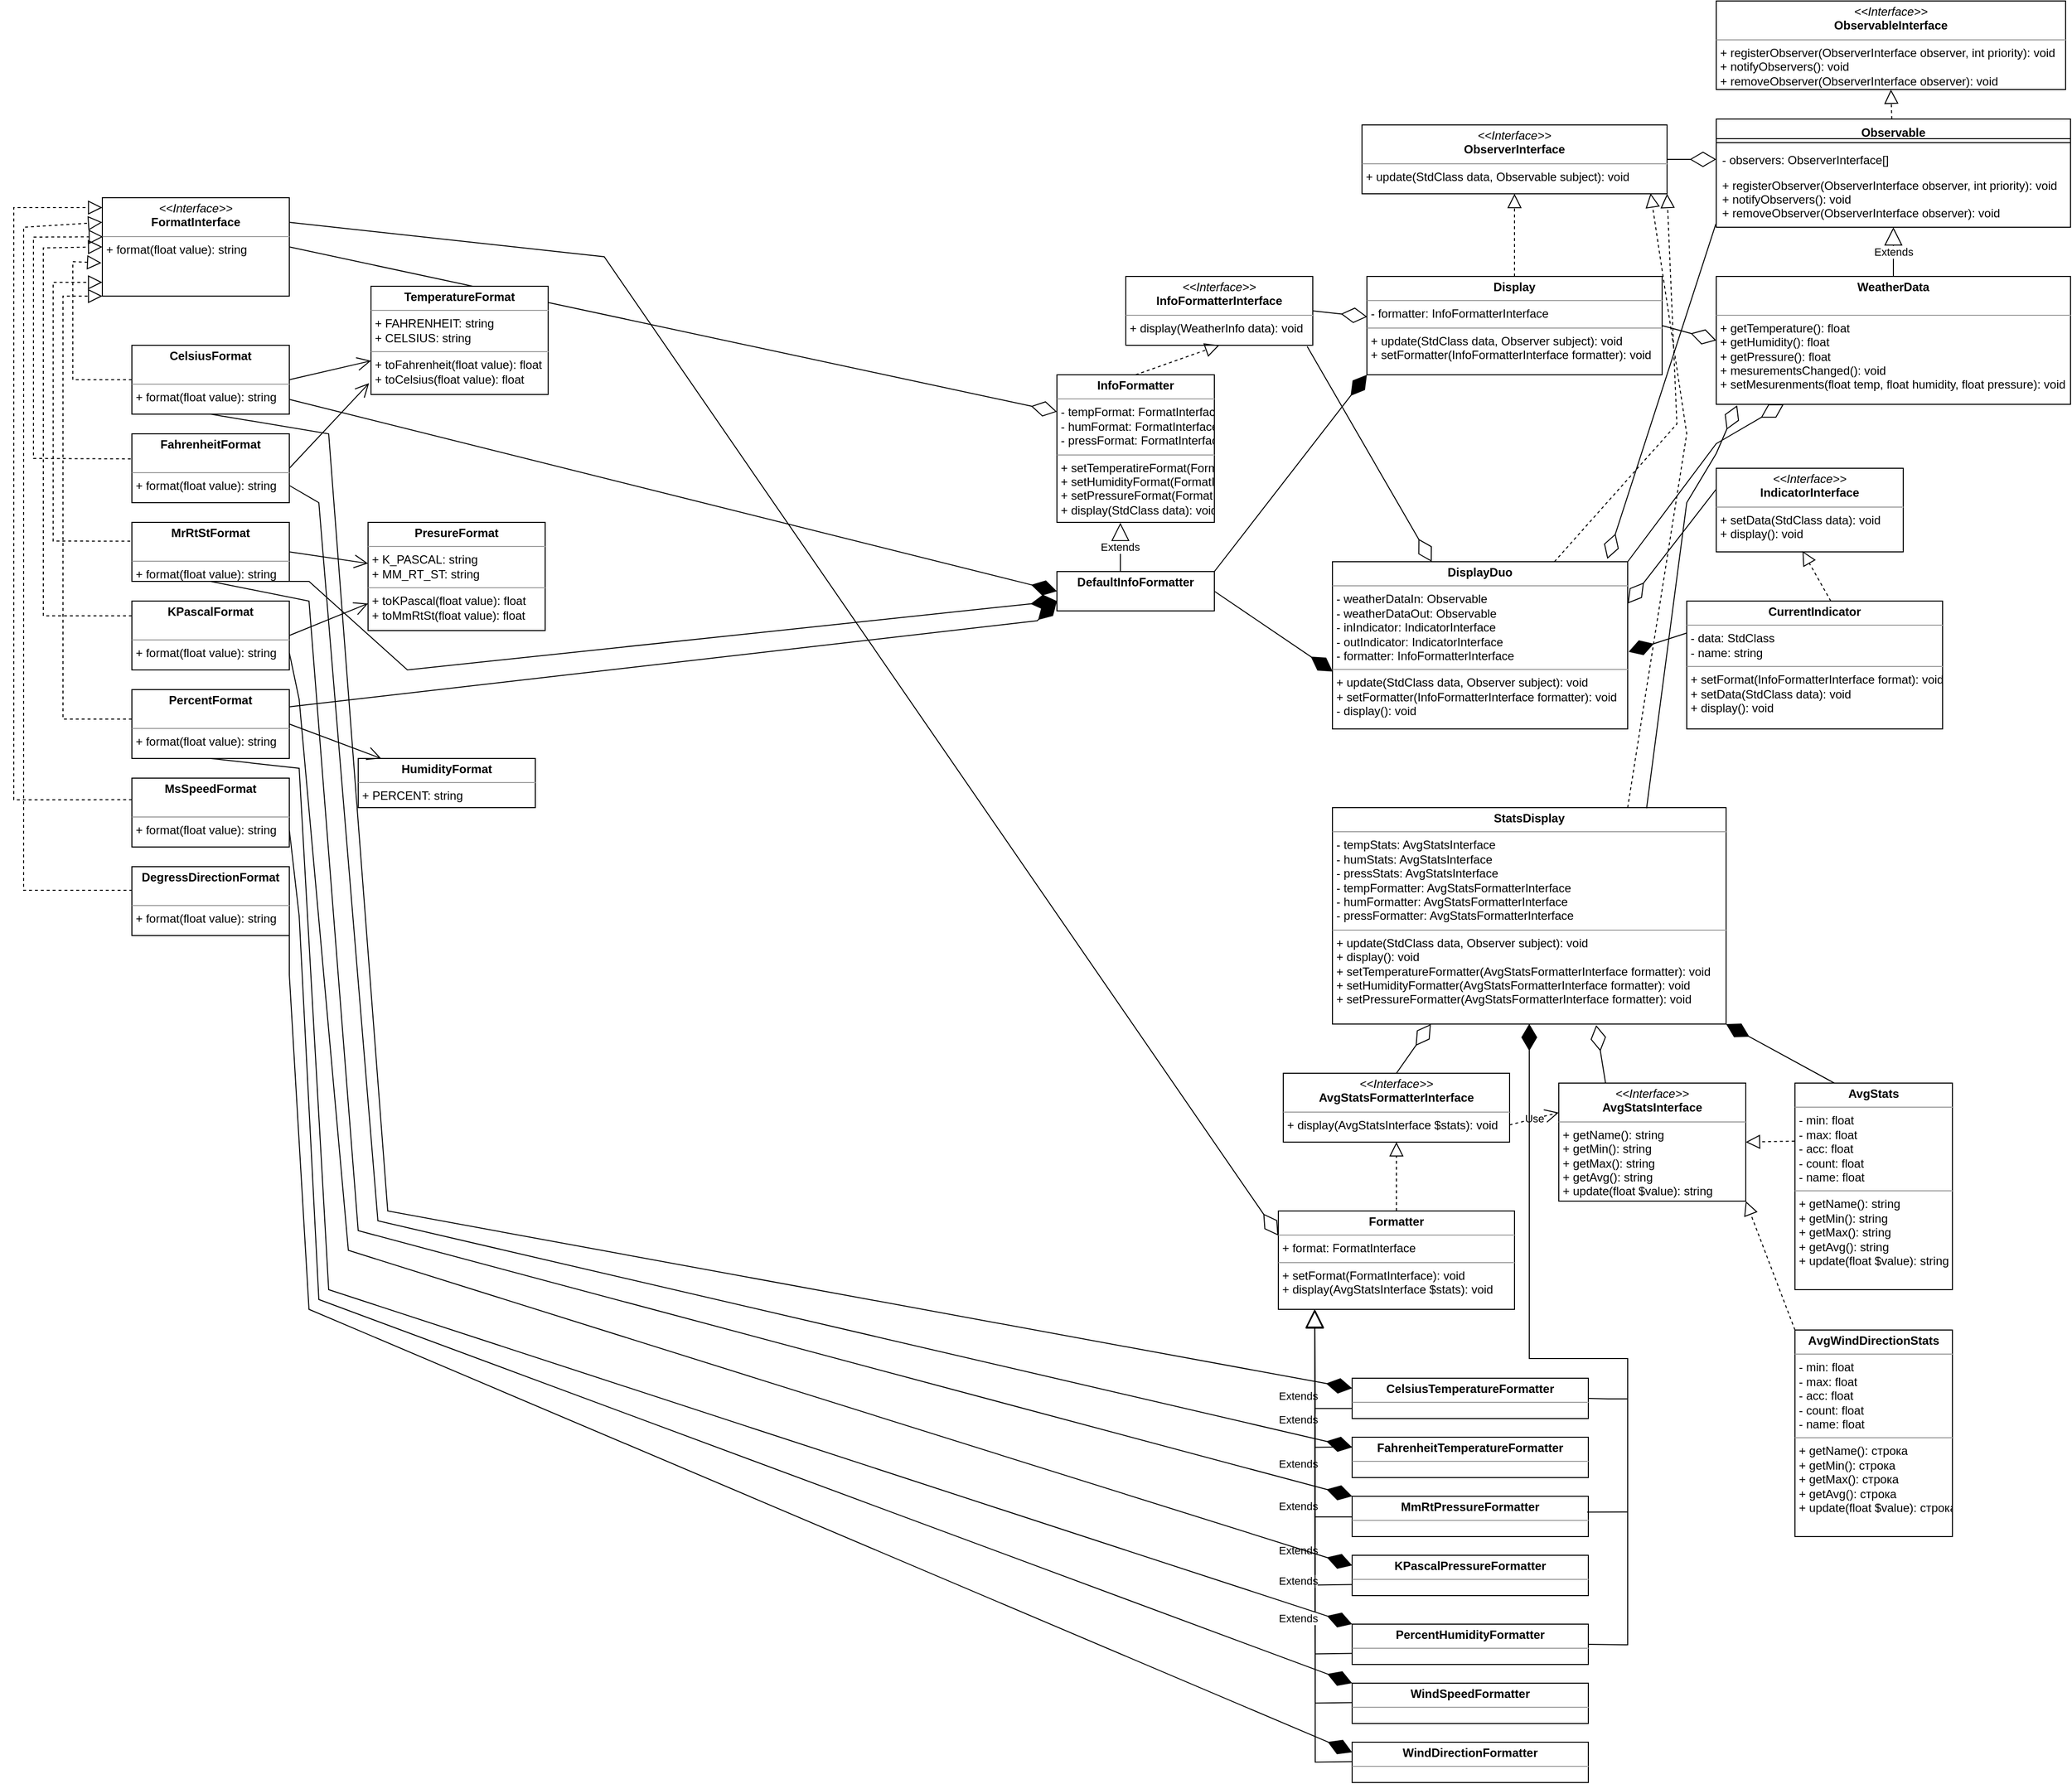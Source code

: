 <mxfile version="16.4.5" type="device"><diagram id="C5RBs43oDa-KdzZeNtuy" name="Page-1"><mxGraphModel dx="3454" dy="2118" grid="1" gridSize="10" guides="1" tooltips="1" connect="1" arrows="1" fold="1" page="1" pageScale="1" pageWidth="827" pageHeight="1169" math="0" shadow="0"><root><mxCell id="WIyWlLk6GJQsqaUBKTNV-0"/><mxCell id="WIyWlLk6GJQsqaUBKTNV-1" parent="WIyWlLk6GJQsqaUBKTNV-0"/><mxCell id="rBX_n4RiHPUA6DKiHDDS-2" value="Observable" style="swimlane;fontStyle=1;align=center;verticalAlign=top;childLayout=stackLayout;horizontal=1;startSize=20;horizontalStack=0;resizeParent=1;resizeParentMax=0;resizeLast=0;collapsible=1;marginBottom=0;" parent="WIyWlLk6GJQsqaUBKTNV-1" vertex="1"><mxGeometry x="360" y="-110" width="360" height="110" as="geometry"/></mxCell><mxCell id="rBX_n4RiHPUA6DKiHDDS-4" value="" style="line;strokeWidth=1;fillColor=none;align=left;verticalAlign=middle;spacingTop=-1;spacingLeft=3;spacingRight=3;rotatable=0;labelPosition=right;points=[];portConstraint=eastwest;" parent="rBX_n4RiHPUA6DKiHDDS-2" vertex="1"><mxGeometry y="20" width="360" height="8" as="geometry"/></mxCell><mxCell id="rBX_n4RiHPUA6DKiHDDS-3" value="- observers: ObserverInterface[]" style="text;strokeColor=none;fillColor=none;align=left;verticalAlign=top;spacingLeft=4;spacingRight=4;overflow=hidden;rotatable=0;points=[[0,0.5],[1,0.5]];portConstraint=eastwest;" parent="rBX_n4RiHPUA6DKiHDDS-2" vertex="1"><mxGeometry y="28" width="360" height="26" as="geometry"/></mxCell><mxCell id="rBX_n4RiHPUA6DKiHDDS-5" value="+ registerObserver(ObserverInterface observer, int priority): void&#10;+ notifyObservers(): void&#10;+ removeObserver(ObserverInterface observer): void" style="text;strokeColor=none;fillColor=none;align=left;verticalAlign=top;spacingLeft=4;spacingRight=4;overflow=hidden;rotatable=0;points=[[0,0.5],[1,0.5]];portConstraint=eastwest;" parent="rBX_n4RiHPUA6DKiHDDS-2" vertex="1"><mxGeometry y="54" width="360" height="56" as="geometry"/></mxCell><mxCell id="rBX_n4RiHPUA6DKiHDDS-14" value="" style="endArrow=block;dashed=1;endFill=0;endSize=12;html=1;rounded=0;entryX=0.5;entryY=1;entryDx=0;entryDy=0;" parent="WIyWlLk6GJQsqaUBKTNV-1" source="rBX_n4RiHPUA6DKiHDDS-2" target="rBX_n4RiHPUA6DKiHDDS-19" edge="1"><mxGeometry width="160" relative="1" as="geometry"><mxPoint x="330" y="400" as="sourcePoint"/><mxPoint x="396.25" y="110" as="targetPoint"/></mxGeometry></mxCell><mxCell id="rBX_n4RiHPUA6DKiHDDS-17" value="" style="endArrow=diamondThin;endFill=0;endSize=24;html=1;rounded=0;exitX=1;exitY=0.5;exitDx=0;exitDy=0;entryX=0;entryY=0.5;entryDx=0;entryDy=0;" parent="WIyWlLk6GJQsqaUBKTNV-1" source="rBX_n4RiHPUA6DKiHDDS-20" target="rBX_n4RiHPUA6DKiHDDS-3" edge="1"><mxGeometry width="160" relative="1" as="geometry"><mxPoint x="160" y="177" as="sourcePoint"/><mxPoint x="490" y="400" as="targetPoint"/></mxGeometry></mxCell><mxCell id="rBX_n4RiHPUA6DKiHDDS-19" value="&lt;p style=&quot;margin: 0px ; margin-top: 4px ; text-align: center&quot;&gt;&lt;i&gt;&amp;lt;&amp;lt;Interface&amp;gt;&amp;gt;&lt;/i&gt;&lt;br&gt;&lt;b&gt;ObservableInterface&lt;/b&gt;&lt;/p&gt;&lt;hr size=&quot;1&quot;&gt;&lt;p style=&quot;margin: 0px ; margin-left: 4px&quot;&gt;&lt;/p&gt;&lt;p style=&quot;margin: 0px ; margin-left: 4px&quot;&gt;+ registerObserver(ObserverInterface observer, int priority): void&lt;br style=&quot;padding: 0px ; margin: 0px&quot;&gt;+ notifyObservers(): void&lt;br style=&quot;padding: 0px ; margin: 0px&quot;&gt;+ removeObserver(ObserverInterface observer): void&lt;br&gt;&lt;/p&gt;" style="verticalAlign=top;align=left;overflow=fill;fontSize=12;fontFamily=Helvetica;html=1;" parent="WIyWlLk6GJQsqaUBKTNV-1" vertex="1"><mxGeometry x="360" y="-230" width="355" height="90" as="geometry"/></mxCell><mxCell id="rBX_n4RiHPUA6DKiHDDS-20" value="&lt;p style=&quot;margin: 0px ; margin-top: 4px ; text-align: center&quot;&gt;&lt;i&gt;&amp;lt;&amp;lt;Interface&amp;gt;&amp;gt;&lt;/i&gt;&lt;br&gt;&lt;b&gt;ObserverInterface&lt;/b&gt;&lt;/p&gt;&lt;hr size=&quot;1&quot;&gt;&lt;p style=&quot;margin: 0px ; margin-left: 4px&quot;&gt;&lt;/p&gt;&lt;p style=&quot;margin: 0px ; margin-left: 4px&quot;&gt;+ update(StdClass data, Observable subject): void&lt;/p&gt;" style="verticalAlign=top;align=left;overflow=fill;fontSize=12;fontFamily=Helvetica;html=1;" parent="WIyWlLk6GJQsqaUBKTNV-1" vertex="1"><mxGeometry y="-104" width="310" height="70" as="geometry"/></mxCell><mxCell id="rBX_n4RiHPUA6DKiHDDS-21" value="&lt;p style=&quot;margin: 0px ; margin-top: 4px ; text-align: center&quot;&gt;&lt;b&gt;WeatherData&lt;/b&gt;&lt;/p&gt;&lt;p style=&quot;margin: 0px ; margin-left: 4px&quot;&gt;&lt;br&gt;&lt;/p&gt;&lt;hr size=&quot;1&quot;&gt;&lt;p style=&quot;margin: 0px ; margin-left: 4px&quot;&gt;+ getTemperature(): float&lt;br&gt;+ getHumidity(): float&lt;br&gt;+ getPressure(): float&lt;br&gt;+ mesurementsChanged(): void&lt;br&gt;+ setMesurenments(float temp, float humidity, float pressure): void&lt;br&gt;&lt;br&gt;&lt;/p&gt;" style="verticalAlign=top;align=left;overflow=fill;fontSize=12;fontFamily=Helvetica;html=1;" parent="WIyWlLk6GJQsqaUBKTNV-1" vertex="1"><mxGeometry x="360" y="50" width="360" height="130" as="geometry"/></mxCell><mxCell id="rBX_n4RiHPUA6DKiHDDS-22" value="" style="endArrow=block;dashed=1;endFill=0;endSize=12;html=1;rounded=0;exitX=0.5;exitY=0;exitDx=0;exitDy=0;entryX=0.5;entryY=1;entryDx=0;entryDy=0;" parent="WIyWlLk6GJQsqaUBKTNV-1" source="rBX_n4RiHPUA6DKiHDDS-23" target="rBX_n4RiHPUA6DKiHDDS-20" edge="1"><mxGeometry width="160" relative="1" as="geometry"><mxPoint x="330" y="-10" as="sourcePoint"/><mxPoint x="490" y="-10" as="targetPoint"/></mxGeometry></mxCell><mxCell id="rBX_n4RiHPUA6DKiHDDS-23" value="&lt;p style=&quot;margin: 0px ; margin-top: 4px ; text-align: center&quot;&gt;&lt;b&gt;Display&lt;/b&gt;&lt;/p&gt;&lt;hr size=&quot;1&quot;&gt;&lt;p style=&quot;margin: 0px ; margin-left: 4px&quot;&gt;- formatter: InfoFormatterInterface&lt;/p&gt;&lt;hr size=&quot;1&quot;&gt;&lt;p style=&quot;margin: 0px ; margin-left: 4px&quot;&gt;+ update(StdClass data, Observer subject): void&lt;br&gt;+ setFormatter(InfoFormatterInterface formatter): void&lt;/p&gt;" style="verticalAlign=top;align=left;overflow=fill;fontSize=12;fontFamily=Helvetica;html=1;" parent="WIyWlLk6GJQsqaUBKTNV-1" vertex="1"><mxGeometry x="5" y="50" width="300" height="100" as="geometry"/></mxCell><mxCell id="rBX_n4RiHPUA6DKiHDDS-24" value="Extends" style="endArrow=block;endSize=16;endFill=0;html=1;rounded=0;exitX=0.5;exitY=0;exitDx=0;exitDy=0;" parent="WIyWlLk6GJQsqaUBKTNV-1" source="rBX_n4RiHPUA6DKiHDDS-21" target="rBX_n4RiHPUA6DKiHDDS-5" edge="1"><mxGeometry width="160" relative="1" as="geometry"><mxPoint x="250" y="150" as="sourcePoint"/><mxPoint x="410" y="150" as="targetPoint"/></mxGeometry></mxCell><mxCell id="rBX_n4RiHPUA6DKiHDDS-25" value="&lt;p style=&quot;margin: 0px ; margin-top: 4px ; text-align: center&quot;&gt;&lt;i&gt;&amp;lt;&amp;lt;Interface&amp;gt;&amp;gt;&lt;/i&gt;&lt;br&gt;&lt;b&gt;InfoFormatterInterface&lt;/b&gt;&lt;/p&gt;&lt;hr size=&quot;1&quot;&gt;&lt;p style=&quot;margin: 0px ; margin-left: 4px&quot;&gt;&lt;/p&gt;&lt;p style=&quot;margin: 0px ; margin-left: 4px&quot;&gt;+ display(WeatherInfo data): void&lt;br&gt;&lt;br&gt;&lt;/p&gt;" style="verticalAlign=top;align=left;overflow=fill;fontSize=12;fontFamily=Helvetica;html=1;" parent="WIyWlLk6GJQsqaUBKTNV-1" vertex="1"><mxGeometry x="-240" y="50" width="190" height="70" as="geometry"/></mxCell><mxCell id="rBX_n4RiHPUA6DKiHDDS-26" value="" style="endArrow=diamondThin;endFill=0;endSize=24;html=1;rounded=0;exitX=1;exitY=0.5;exitDx=0;exitDy=0;entryX=0.001;entryY=0.41;entryDx=0;entryDy=0;entryPerimeter=0;" parent="WIyWlLk6GJQsqaUBKTNV-1" source="rBX_n4RiHPUA6DKiHDDS-25" target="rBX_n4RiHPUA6DKiHDDS-23" edge="1"><mxGeometry width="160" relative="1" as="geometry"><mxPoint x="120" y="40" as="sourcePoint"/><mxPoint x="280" y="40" as="targetPoint"/></mxGeometry></mxCell><mxCell id="rBX_n4RiHPUA6DKiHDDS-27" value="&lt;p style=&quot;margin: 0px ; margin-top: 4px ; text-align: center&quot;&gt;&lt;b&gt;DefaultInfoFormatter&lt;/b&gt;&lt;/p&gt;&lt;p style=&quot;margin: 0px ; margin-left: 4px&quot;&gt;&lt;br&gt;&lt;/p&gt;" style="verticalAlign=top;align=left;overflow=fill;fontSize=12;fontFamily=Helvetica;html=1;" parent="WIyWlLk6GJQsqaUBKTNV-1" vertex="1"><mxGeometry x="-310" y="350" width="160" height="40" as="geometry"/></mxCell><mxCell id="rBX_n4RiHPUA6DKiHDDS-28" value="&lt;p style=&quot;margin: 0px ; margin-top: 4px ; text-align: center&quot;&gt;&lt;b&gt;InfoFormatter&lt;/b&gt;&lt;/p&gt;&lt;hr size=&quot;1&quot;&gt;&lt;p style=&quot;margin: 0px ; margin-left: 4px&quot;&gt;- tempFormat: FormatInterface&lt;/p&gt;&lt;p style=&quot;margin: 0px ; margin-left: 4px&quot;&gt;- humFormat: FormatInterface&lt;br&gt;- pressFormat: FormatInterface&lt;/p&gt;&lt;hr size=&quot;1&quot;&gt;&lt;p style=&quot;margin: 0px ; margin-left: 4px&quot;&gt;+ setTemperatireFormat(FormatInterface format): void&lt;br&gt;+ setHumidityFormat(FormatInterface format): void&lt;br&gt;+ setPressureFormat(FormatInterface format): void&lt;br&gt;+ display(StdClass data): void&lt;/p&gt;" style="verticalAlign=top;align=left;overflow=fill;fontSize=12;fontFamily=Helvetica;html=1;" parent="WIyWlLk6GJQsqaUBKTNV-1" vertex="1"><mxGeometry x="-310" y="150" width="160" height="150" as="geometry"/></mxCell><mxCell id="rBX_n4RiHPUA6DKiHDDS-29" value="" style="endArrow=block;dashed=1;endFill=0;endSize=12;html=1;rounded=0;exitX=0.5;exitY=0;exitDx=0;exitDy=0;entryX=0.5;entryY=1;entryDx=0;entryDy=0;" parent="WIyWlLk6GJQsqaUBKTNV-1" source="rBX_n4RiHPUA6DKiHDDS-28" target="rBX_n4RiHPUA6DKiHDDS-25" edge="1"><mxGeometry width="160" relative="1" as="geometry"><mxPoint x="-100" as="sourcePoint"/><mxPoint x="60" as="targetPoint"/></mxGeometry></mxCell><mxCell id="rBX_n4RiHPUA6DKiHDDS-30" value="Extends" style="endArrow=block;endSize=16;endFill=0;html=1;rounded=0;exitX=0.403;exitY=0;exitDx=0;exitDy=0;exitPerimeter=0;entryX=0.403;entryY=1.003;entryDx=0;entryDy=0;entryPerimeter=0;" parent="WIyWlLk6GJQsqaUBKTNV-1" source="rBX_n4RiHPUA6DKiHDDS-27" target="rBX_n4RiHPUA6DKiHDDS-28" edge="1"><mxGeometry width="160" relative="1" as="geometry"><mxPoint x="-100" as="sourcePoint"/><mxPoint x="60" as="targetPoint"/></mxGeometry></mxCell><mxCell id="rBX_n4RiHPUA6DKiHDDS-32" value="" style="endArrow=diamondThin;endFill=1;endSize=24;html=1;rounded=0;exitX=1;exitY=0;exitDx=0;exitDy=0;entryX=0;entryY=1;entryDx=0;entryDy=0;" parent="WIyWlLk6GJQsqaUBKTNV-1" source="rBX_n4RiHPUA6DKiHDDS-27" target="rBX_n4RiHPUA6DKiHDDS-23" edge="1"><mxGeometry width="160" relative="1" as="geometry"><mxPoint x="-80" y="130" as="sourcePoint"/><mxPoint x="80" y="130" as="targetPoint"/></mxGeometry></mxCell><mxCell id="rBX_n4RiHPUA6DKiHDDS-33" value="&lt;p style=&quot;margin: 0px ; margin-top: 4px ; text-align: center&quot;&gt;&lt;i&gt;&amp;lt;&amp;lt;Interface&amp;gt;&amp;gt;&lt;/i&gt;&lt;br&gt;&lt;b&gt;FormatInterface&lt;/b&gt;&lt;/p&gt;&lt;hr size=&quot;1&quot;&gt;&lt;p style=&quot;margin: 0px ; margin-left: 4px&quot;&gt;&lt;/p&gt;&lt;p style=&quot;margin: 0px ; margin-left: 4px&quot;&gt;+ format(float value): string&lt;br&gt;&lt;br&gt;&lt;/p&gt;" style="verticalAlign=top;align=left;overflow=fill;fontSize=12;fontFamily=Helvetica;html=1;" parent="WIyWlLk6GJQsqaUBKTNV-1" vertex="1"><mxGeometry x="-1280" y="-30" width="190" height="100" as="geometry"/></mxCell><mxCell id="rBX_n4RiHPUA6DKiHDDS-34" value="" style="endArrow=diamondThin;endFill=0;endSize=24;html=1;rounded=0;exitX=1;exitY=0.5;exitDx=0;exitDy=0;entryX=0;entryY=0.25;entryDx=0;entryDy=0;" parent="WIyWlLk6GJQsqaUBKTNV-1" source="rBX_n4RiHPUA6DKiHDDS-33" target="rBX_n4RiHPUA6DKiHDDS-28" edge="1"><mxGeometry width="160" relative="1" as="geometry"><mxPoint x="-360" y="140" as="sourcePoint"/><mxPoint x="-200" y="140" as="targetPoint"/></mxGeometry></mxCell><mxCell id="rBX_n4RiHPUA6DKiHDDS-36" value="&lt;p style=&quot;margin: 0px ; margin-top: 4px ; text-align: center&quot;&gt;&lt;b&gt;CelsiusFormat&lt;/b&gt;&lt;/p&gt;&lt;p style=&quot;margin: 0px ; margin-left: 4px&quot;&gt;&lt;br&gt;&lt;/p&gt;&lt;hr size=&quot;1&quot;&gt;&lt;p style=&quot;margin: 0px ; margin-left: 4px&quot;&gt;+ format(float value): string&lt;/p&gt;" style="verticalAlign=top;align=left;overflow=fill;fontSize=12;fontFamily=Helvetica;html=1;" parent="WIyWlLk6GJQsqaUBKTNV-1" vertex="1"><mxGeometry x="-1250" y="120" width="160" height="70" as="geometry"/></mxCell><mxCell id="rBX_n4RiHPUA6DKiHDDS-37" value="&lt;p style=&quot;margin: 0px ; margin-top: 4px ; text-align: center&quot;&gt;&lt;b&gt;PercentFormat&lt;/b&gt;&lt;/p&gt;&lt;p style=&quot;margin: 0px ; margin-left: 4px&quot;&gt;&lt;br&gt;&lt;/p&gt;&lt;hr size=&quot;1&quot;&gt;&lt;p style=&quot;margin: 0px ; margin-left: 4px&quot;&gt;+ format(float value): string&lt;/p&gt;" style="verticalAlign=top;align=left;overflow=fill;fontSize=12;fontFamily=Helvetica;html=1;" parent="WIyWlLk6GJQsqaUBKTNV-1" vertex="1"><mxGeometry x="-1250" y="470" width="160" height="70" as="geometry"/></mxCell><mxCell id="rBX_n4RiHPUA6DKiHDDS-38" value="&lt;p style=&quot;margin: 0px ; margin-top: 4px ; text-align: center&quot;&gt;&lt;b&gt;MrRtStFormat&lt;/b&gt;&lt;/p&gt;&lt;p style=&quot;margin: 0px ; margin-left: 4px&quot;&gt;&lt;br&gt;&lt;/p&gt;&lt;hr size=&quot;1&quot;&gt;&lt;p style=&quot;margin: 0px ; margin-left: 4px&quot;&gt;+ format(float value): string&lt;/p&gt;" style="verticalAlign=top;align=left;overflow=fill;fontSize=12;fontFamily=Helvetica;html=1;" parent="WIyWlLk6GJQsqaUBKTNV-1" vertex="1"><mxGeometry x="-1250" y="300" width="160" height="60" as="geometry"/></mxCell><mxCell id="rBX_n4RiHPUA6DKiHDDS-39" value="" style="endArrow=diamondThin;endFill=1;endSize=24;html=1;rounded=0;entryX=0;entryY=0.5;entryDx=0;entryDy=0;" parent="WIyWlLk6GJQsqaUBKTNV-1" source="rBX_n4RiHPUA6DKiHDDS-36" target="rBX_n4RiHPUA6DKiHDDS-27" edge="1"><mxGeometry width="160" relative="1" as="geometry"><mxPoint x="-450" y="370" as="sourcePoint"/><mxPoint x="-290" y="370" as="targetPoint"/></mxGeometry></mxCell><mxCell id="rBX_n4RiHPUA6DKiHDDS-40" value="" style="endArrow=diamondThin;endFill=1;endSize=24;html=1;rounded=0;entryX=0;entryY=0.75;entryDx=0;entryDy=0;exitX=1;exitY=0.25;exitDx=0;exitDy=0;" parent="WIyWlLk6GJQsqaUBKTNV-1" source="rBX_n4RiHPUA6DKiHDDS-37" target="rBX_n4RiHPUA6DKiHDDS-27" edge="1"><mxGeometry width="160" relative="1" as="geometry"><mxPoint x="-540" y="330" as="sourcePoint"/><mxPoint x="-300" y="380" as="targetPoint"/><Array as="points"><mxPoint x="-330" y="400"/></Array></mxGeometry></mxCell><mxCell id="rBX_n4RiHPUA6DKiHDDS-41" value="" style="endArrow=diamondThin;endFill=1;endSize=24;html=1;rounded=0;entryX=0;entryY=0.75;entryDx=0;entryDy=0;" parent="WIyWlLk6GJQsqaUBKTNV-1" target="rBX_n4RiHPUA6DKiHDDS-27" edge="1"><mxGeometry width="160" relative="1" as="geometry"><mxPoint x="-1090" y="360" as="sourcePoint"/><mxPoint x="-310" y="400" as="targetPoint"/><Array as="points"><mxPoint x="-1070" y="360"/><mxPoint x="-970" y="450"/></Array></mxGeometry></mxCell><mxCell id="rBX_n4RiHPUA6DKiHDDS-42" value="" style="endArrow=block;dashed=1;endFill=0;endSize=12;html=1;rounded=0;exitX=0;exitY=0.5;exitDx=0;exitDy=0;entryX=-0.005;entryY=0.663;entryDx=0;entryDy=0;entryPerimeter=0;" parent="WIyWlLk6GJQsqaUBKTNV-1" source="rBX_n4RiHPUA6DKiHDDS-36" target="rBX_n4RiHPUA6DKiHDDS-33" edge="1"><mxGeometry width="160" relative="1" as="geometry"><mxPoint x="-370" y="220" as="sourcePoint"/><mxPoint x="-210" y="220" as="targetPoint"/><Array as="points"><mxPoint x="-1310" y="155"/><mxPoint x="-1310" y="35"/></Array></mxGeometry></mxCell><mxCell id="rBX_n4RiHPUA6DKiHDDS-43" value="" style="endArrow=block;dashed=1;endFill=0;endSize=12;html=1;rounded=0;exitX=0;exitY=0.429;exitDx=0;exitDy=0;exitPerimeter=0;" parent="WIyWlLk6GJQsqaUBKTNV-1" source="rBX_n4RiHPUA6DKiHDDS-37" edge="1"><mxGeometry width="160" relative="1" as="geometry"><mxPoint x="-420" y="360" as="sourcePoint"/><mxPoint x="-1280" y="70" as="targetPoint"/><Array as="points"><mxPoint x="-1320" y="500"/><mxPoint x="-1320" y="70"/></Array></mxGeometry></mxCell><mxCell id="rBX_n4RiHPUA6DKiHDDS-44" value="" style="endArrow=block;dashed=1;endFill=0;endSize=12;html=1;rounded=0;exitX=-0.01;exitY=0.319;exitDx=0;exitDy=0;entryX=0;entryY=1;entryDx=0;entryDy=0;exitPerimeter=0;" parent="WIyWlLk6GJQsqaUBKTNV-1" source="rBX_n4RiHPUA6DKiHDDS-38" edge="1"><mxGeometry width="160" relative="1" as="geometry"><mxPoint x="-1250" y="301" as="sourcePoint"/><mxPoint x="-1280" y="56" as="targetPoint"/><Array as="points"><mxPoint x="-1330" y="319"/><mxPoint x="-1330" y="56"/></Array></mxGeometry></mxCell><mxCell id="rBX_n4RiHPUA6DKiHDDS-45" value="&lt;p style=&quot;margin: 0px ; margin-top: 4px ; text-align: center&quot;&gt;&lt;b&gt;TemperatureFormat&lt;/b&gt;&lt;/p&gt;&lt;hr size=&quot;1&quot;&gt;&lt;p style=&quot;margin: 0px ; margin-left: 4px&quot;&gt;+ FAHRENHEIT: string&lt;br&gt;+ CELSIUS: string&lt;/p&gt;&lt;hr size=&quot;1&quot;&gt;&lt;p style=&quot;margin: 0px ; margin-left: 4px&quot;&gt;+ toFahrenheit(float value): float&lt;br&gt;+ toCelsius(float value): float&lt;br&gt;&lt;/p&gt;" style="verticalAlign=top;align=left;overflow=fill;fontSize=12;fontFamily=Helvetica;html=1;" parent="WIyWlLk6GJQsqaUBKTNV-1" vertex="1"><mxGeometry x="-1007" y="60" width="180" height="110" as="geometry"/></mxCell><mxCell id="rBX_n4RiHPUA6DKiHDDS-46" value="" style="endArrow=open;endFill=1;endSize=12;html=1;rounded=0;exitX=1;exitY=0.5;exitDx=0;exitDy=0;" parent="WIyWlLk6GJQsqaUBKTNV-1" source="rBX_n4RiHPUA6DKiHDDS-36" target="rBX_n4RiHPUA6DKiHDDS-45" edge="1"><mxGeometry width="160" relative="1" as="geometry"><mxPoint x="-620" y="340" as="sourcePoint"/><mxPoint x="-460" y="340" as="targetPoint"/></mxGeometry></mxCell><mxCell id="rBX_n4RiHPUA6DKiHDDS-47" value="&lt;p style=&quot;margin: 0px ; margin-top: 4px ; text-align: center&quot;&gt;&lt;b&gt;HumidityFormat&lt;/b&gt;&lt;/p&gt;&lt;hr size=&quot;1&quot;&gt;&lt;p style=&quot;margin: 0px ; margin-left: 4px&quot;&gt;+ PERCENT: string&lt;br&gt;&lt;/p&gt;&lt;p style=&quot;margin: 0px ; margin-left: 4px&quot;&gt;&lt;br&gt;&lt;/p&gt;" style="verticalAlign=top;align=left;overflow=fill;fontSize=12;fontFamily=Helvetica;html=1;" parent="WIyWlLk6GJQsqaUBKTNV-1" vertex="1"><mxGeometry x="-1020" y="540" width="180" height="50" as="geometry"/></mxCell><mxCell id="rBX_n4RiHPUA6DKiHDDS-49" value="&lt;p style=&quot;margin: 0px ; margin-top: 4px ; text-align: center&quot;&gt;&lt;b&gt;PresureFormat&lt;/b&gt;&lt;/p&gt;&lt;hr size=&quot;1&quot;&gt;&lt;p style=&quot;margin: 0px ; margin-left: 4px&quot;&gt;+ K_PASCAL: string&lt;br&gt;+ MM_RT_ST: string&lt;/p&gt;&lt;hr size=&quot;1&quot;&gt;&lt;p style=&quot;margin: 0px ; margin-left: 4px&quot;&gt;+ toKPascal(float value): float&lt;br&gt;+ toMmRtSt(float value): float&lt;br&gt;&lt;/p&gt;" style="verticalAlign=top;align=left;overflow=fill;fontSize=12;fontFamily=Helvetica;html=1;" parent="WIyWlLk6GJQsqaUBKTNV-1" vertex="1"><mxGeometry x="-1010" y="300" width="180" height="110" as="geometry"/></mxCell><mxCell id="rBX_n4RiHPUA6DKiHDDS-50" value="" style="endArrow=open;endFill=1;endSize=12;html=1;rounded=0;exitX=1;exitY=0.5;exitDx=0;exitDy=0;" parent="WIyWlLk6GJQsqaUBKTNV-1" source="rBX_n4RiHPUA6DKiHDDS-38" target="rBX_n4RiHPUA6DKiHDDS-49" edge="1"><mxGeometry width="160" relative="1" as="geometry"><mxPoint x="-600.1" y="446.3" as="sourcePoint"/><mxPoint x="-750" y="420" as="targetPoint"/></mxGeometry></mxCell><mxCell id="rBX_n4RiHPUA6DKiHDDS-52" value="" style="endArrow=diamondThin;endFill=1;endSize=24;html=1;rounded=0;exitX=1;exitY=0.5;exitDx=0;exitDy=0;entryX=0.001;entryY=0.657;entryDx=0;entryDy=0;entryPerimeter=0;" parent="WIyWlLk6GJQsqaUBKTNV-1" source="rBX_n4RiHPUA6DKiHDDS-27" target="rBX_n4RiHPUA6DKiHDDS-51" edge="1"><mxGeometry width="160" relative="1" as="geometry"><mxPoint x="-140" y="360" as="sourcePoint"/><mxPoint x="15" y="160" as="targetPoint"/></mxGeometry></mxCell><mxCell id="rBX_n4RiHPUA6DKiHDDS-53" value="" style="endArrow=diamondThin;endFill=0;endSize=24;html=1;rounded=0;exitX=0.97;exitY=1.016;exitDx=0;exitDy=0;exitPerimeter=0;" parent="WIyWlLk6GJQsqaUBKTNV-1" source="rBX_n4RiHPUA6DKiHDDS-25" target="rBX_n4RiHPUA6DKiHDDS-51" edge="1"><mxGeometry width="160" relative="1" as="geometry"><mxPoint x="-40" y="95.0" as="sourcePoint"/><mxPoint x="20" y="430" as="targetPoint"/></mxGeometry></mxCell><mxCell id="rBX_n4RiHPUA6DKiHDDS-55" value="" style="endArrow=open;endFill=1;endSize=12;html=1;rounded=0;exitX=1;exitY=0.5;exitDx=0;exitDy=0;" parent="WIyWlLk6GJQsqaUBKTNV-1" source="rBX_n4RiHPUA6DKiHDDS-37" target="rBX_n4RiHPUA6DKiHDDS-47" edge="1"><mxGeometry width="160" relative="1" as="geometry"><mxPoint x="-740" y="340" as="sourcePoint"/><mxPoint x="-778.71" y="440" as="targetPoint"/></mxGeometry></mxCell><mxCell id="rBX_n4RiHPUA6DKiHDDS-56" value="&lt;p style=&quot;margin: 0px ; margin-top: 4px ; text-align: center&quot;&gt;&lt;i&gt;&amp;lt;&amp;lt;Interface&amp;gt;&amp;gt;&lt;/i&gt;&lt;br&gt;&lt;b&gt;IndicatorInterface&lt;/b&gt;&lt;/p&gt;&lt;hr size=&quot;1&quot;&gt;&lt;p style=&quot;margin: 0px ; margin-left: 4px&quot;&gt;&lt;/p&gt;&lt;p style=&quot;margin: 0px ; margin-left: 4px&quot;&gt;+ setData(StdClass data): void&lt;br&gt;+ display(): void&lt;/p&gt;" style="verticalAlign=top;align=left;overflow=fill;fontSize=12;fontFamily=Helvetica;html=1;" parent="WIyWlLk6GJQsqaUBKTNV-1" vertex="1"><mxGeometry x="360" y="245" width="190" height="85" as="geometry"/></mxCell><mxCell id="rBX_n4RiHPUA6DKiHDDS-57" value="&lt;p style=&quot;margin: 0px ; margin-top: 4px ; text-align: center&quot;&gt;&lt;b&gt;CurrentIndicator&lt;/b&gt;&lt;/p&gt;&lt;hr size=&quot;1&quot;&gt;&lt;p style=&quot;margin: 0px ; margin-left: 4px&quot;&gt;- data: StdClass&lt;br&gt;- name: string&lt;/p&gt;&lt;hr size=&quot;1&quot;&gt;&lt;p style=&quot;margin: 0px ; margin-left: 4px&quot;&gt;+ setFormat(InfoFormatterInterface format): void&lt;br&gt;+ setData(StdClass data): void&lt;br&gt;+ display(): void&lt;/p&gt;" style="verticalAlign=top;align=left;overflow=fill;fontSize=12;fontFamily=Helvetica;html=1;" parent="WIyWlLk6GJQsqaUBKTNV-1" vertex="1"><mxGeometry x="330" y="380" width="260" height="130" as="geometry"/></mxCell><mxCell id="rBX_n4RiHPUA6DKiHDDS-58" value="" style="endArrow=block;dashed=1;endFill=0;endSize=12;html=1;rounded=0;exitX=0.563;exitY=0;exitDx=0;exitDy=0;exitPerimeter=0;entryX=0.461;entryY=0.99;entryDx=0;entryDy=0;entryPerimeter=0;" parent="WIyWlLk6GJQsqaUBKTNV-1" source="rBX_n4RiHPUA6DKiHDDS-57" target="rBX_n4RiHPUA6DKiHDDS-56" edge="1"><mxGeometry width="160" relative="1" as="geometry"><mxPoint x="290" y="330" as="sourcePoint"/><mxPoint x="450" y="330" as="targetPoint"/></mxGeometry></mxCell><mxCell id="rBX_n4RiHPUA6DKiHDDS-60" value="" style="endArrow=diamondThin;endFill=1;endSize=24;html=1;rounded=0;exitX=0;exitY=0.25;exitDx=0;exitDy=0;entryX=1.003;entryY=0.539;entryDx=0;entryDy=0;entryPerimeter=0;" parent="WIyWlLk6GJQsqaUBKTNV-1" source="rBX_n4RiHPUA6DKiHDDS-57" target="rBX_n4RiHPUA6DKiHDDS-51" edge="1"><mxGeometry width="160" relative="1" as="geometry"><mxPoint x="250" y="270" as="sourcePoint"/><mxPoint x="410" y="270" as="targetPoint"/></mxGeometry></mxCell><mxCell id="rBX_n4RiHPUA6DKiHDDS-62" value="" style="endArrow=diamondThin;endFill=0;endSize=24;html=1;rounded=0;exitX=0;exitY=0.25;exitDx=0;exitDy=0;entryX=1;entryY=0.25;entryDx=0;entryDy=0;" parent="WIyWlLk6GJQsqaUBKTNV-1" source="rBX_n4RiHPUA6DKiHDDS-56" target="rBX_n4RiHPUA6DKiHDDS-51" edge="1"><mxGeometry width="160" relative="1" as="geometry"><mxPoint x="220" y="130" as="sourcePoint"/><mxPoint x="380" y="130" as="targetPoint"/></mxGeometry></mxCell><mxCell id="rBX_n4RiHPUA6DKiHDDS-63" value="" style="endArrow=diamondThin;endFill=0;endSize=24;html=1;rounded=0;exitX=-0.001;exitY=0.937;exitDx=0;exitDy=0;exitPerimeter=0;entryX=0.931;entryY=-0.017;entryDx=0;entryDy=0;entryPerimeter=0;" parent="WIyWlLk6GJQsqaUBKTNV-1" source="rBX_n4RiHPUA6DKiHDDS-5" target="rBX_n4RiHPUA6DKiHDDS-51" edge="1"><mxGeometry width="160" relative="1" as="geometry"><mxPoint x="210" y="150" as="sourcePoint"/><mxPoint x="370" y="150" as="targetPoint"/></mxGeometry></mxCell><mxCell id="rBX_n4RiHPUA6DKiHDDS-51" value="&lt;p style=&quot;margin: 0px ; margin-top: 4px ; text-align: center&quot;&gt;&lt;b&gt;DisplayDuo&lt;/b&gt;&lt;/p&gt;&lt;hr size=&quot;1&quot;&gt;&lt;p style=&quot;margin: 0px ; margin-left: 4px&quot;&gt;- weatherDataIn: Observable&lt;br&gt;- weatherDataOut: Observable&lt;br&gt;- inIndicator: IndicatorInterface&lt;br&gt;- outIndicator: IndicatorInterface&lt;br&gt;- formatter: InfoFormatterInterface&lt;/p&gt;&lt;hr size=&quot;1&quot;&gt;&lt;p style=&quot;margin: 0px ; margin-left: 4px&quot;&gt;+ update(StdClass data, Observer subject): void&lt;br&gt;+ setFormatter(InfoFormatterInterface formatter): void&lt;br&gt;- display(): void&lt;/p&gt;" style="verticalAlign=top;align=left;overflow=fill;fontSize=12;fontFamily=Helvetica;html=1;" parent="WIyWlLk6GJQsqaUBKTNV-1" vertex="1"><mxGeometry x="-30" y="340" width="300" height="170" as="geometry"/></mxCell><mxCell id="KOihagHnsMlvtXHgN2op-2" value="&lt;p style=&quot;margin: 0px ; margin-top: 4px ; text-align: center&quot;&gt;&lt;b&gt;StatsDisplay&lt;/b&gt;&lt;/p&gt;&lt;hr size=&quot;1&quot;&gt;&lt;p style=&quot;margin: 0px ; margin-left: 4px&quot;&gt;- tempStats: AvgStatsInterface&lt;br&gt;- humStats: AvgStatsInterface&lt;br&gt;&lt;/p&gt;&lt;p style=&quot;margin: 0px ; margin-left: 4px&quot;&gt;- pressStats: AvgStatsInterface&lt;br&gt;- tempFormatter: AvgStatsFormatterInterface&lt;br&gt;&lt;/p&gt;&lt;p style=&quot;margin: 0px ; margin-left: 4px&quot;&gt;- humFormatter: AvgStatsFormatterInterface&lt;br&gt;&lt;/p&gt;&lt;p style=&quot;margin: 0px ; margin-left: 4px&quot;&gt;- pressFormatter: AvgStatsFormatterInterface&lt;br&gt;&lt;/p&gt;&lt;hr size=&quot;1&quot;&gt;&lt;p style=&quot;margin: 0px ; margin-left: 4px&quot;&gt;+ update(StdClass data, Observer subject): void&lt;br&gt;+ display(): void&lt;br&gt;+ setTemperatureFormatter(AvgStatsFormatterInterface formatter): void&lt;br&gt;+ setHumidityFormatter(AvgStatsFormatterInterface formatter): void&lt;br&gt;+ setPressureFormatter(AvgStatsFormatterInterface formatter): void&lt;br&gt;&lt;/p&gt;" style="verticalAlign=top;align=left;overflow=fill;fontSize=12;fontFamily=Helvetica;html=1;" parent="WIyWlLk6GJQsqaUBKTNV-1" vertex="1"><mxGeometry x="-30" y="590" width="400" height="220" as="geometry"/></mxCell><mxCell id="KOihagHnsMlvtXHgN2op-7" value="&lt;p style=&quot;margin: 0px ; margin-top: 4px ; text-align: center&quot;&gt;&lt;i&gt;&amp;lt;&amp;lt;Interface&amp;gt;&amp;gt;&lt;/i&gt;&lt;br&gt;&lt;b&gt;AvgStatsInterface&lt;/b&gt;&lt;/p&gt;&lt;hr size=&quot;1&quot;&gt;&lt;p style=&quot;margin: 0px ; margin-left: 4px&quot;&gt;&lt;/p&gt;&lt;p style=&quot;margin: 0px ; margin-left: 4px&quot;&gt;+ getName(): string&lt;br&gt;+ getMin(): string&lt;br&gt;+ getMax(): string&lt;br&gt;+ getAvg(): string&lt;br&gt;+ update(float $value): string&lt;br&gt;&lt;/p&gt;" style="verticalAlign=top;align=left;overflow=fill;fontSize=12;fontFamily=Helvetica;html=1;" parent="WIyWlLk6GJQsqaUBKTNV-1" vertex="1"><mxGeometry x="200" y="870" width="190" height="120" as="geometry"/></mxCell><mxCell id="KOihagHnsMlvtXHgN2op-8" value="&lt;p style=&quot;margin: 0px ; margin-top: 4px ; text-align: center&quot;&gt;&lt;i&gt;&amp;lt;&amp;lt;Interface&amp;gt;&amp;gt;&lt;/i&gt;&lt;br&gt;&lt;b&gt;AvgStatsFormatterInterface&lt;/b&gt;&lt;/p&gt;&lt;hr size=&quot;1&quot;&gt;&lt;p style=&quot;margin: 0px ; margin-left: 4px&quot;&gt;&lt;/p&gt;&lt;p style=&quot;margin: 0px ; margin-left: 4px&quot;&gt;+ display(AvgStatsInterface $stats): void&lt;br&gt;&lt;/p&gt;" style="verticalAlign=top;align=left;overflow=fill;fontSize=12;fontFamily=Helvetica;html=1;" parent="WIyWlLk6GJQsqaUBKTNV-1" vertex="1"><mxGeometry x="-80" y="860" width="230" height="70" as="geometry"/></mxCell><mxCell id="KOihagHnsMlvtXHgN2op-9" value="&lt;p style=&quot;margin: 0px ; margin-top: 4px ; text-align: center&quot;&gt;&lt;b&gt;AvgStats&lt;/b&gt;&lt;/p&gt;&lt;hr size=&quot;1&quot;&gt;&lt;p style=&quot;margin: 0px ; margin-left: 4px&quot;&gt;- min: float&lt;br&gt;- max: float&lt;br&gt;- acc: float&lt;br&gt;- count: float&lt;br&gt;- name: float&lt;br&gt;&lt;/p&gt;&lt;hr size=&quot;1&quot;&gt;&lt;p style=&quot;margin: 0px ; margin-left: 4px&quot;&gt;+ getName(): string&lt;br&gt;+ getMin(): string&lt;br&gt;+ getMax(): string&lt;br&gt;+ getAvg(): string&lt;br&gt;+ update(float $value): string&lt;br&gt;&lt;/p&gt;" style="verticalAlign=top;align=left;overflow=fill;fontSize=12;fontFamily=Helvetica;html=1;" parent="WIyWlLk6GJQsqaUBKTNV-1" vertex="1"><mxGeometry x="440" y="870" width="160" height="210" as="geometry"/></mxCell><mxCell id="KOihagHnsMlvtXHgN2op-10" value="" style="endArrow=block;dashed=1;endFill=0;endSize=12;html=1;rounded=0;exitX=-0.002;exitY=0.281;exitDx=0;exitDy=0;exitPerimeter=0;entryX=1;entryY=0.5;entryDx=0;entryDy=0;" parent="WIyWlLk6GJQsqaUBKTNV-1" source="KOihagHnsMlvtXHgN2op-9" target="KOihagHnsMlvtXHgN2op-7" edge="1"><mxGeometry width="160" relative="1" as="geometry"><mxPoint x="460" y="870" as="sourcePoint"/><mxPoint x="620" y="870" as="targetPoint"/></mxGeometry></mxCell><mxCell id="KOihagHnsMlvtXHgN2op-11" value="Use" style="endArrow=open;endSize=12;dashed=1;html=1;rounded=0;exitX=1;exitY=0.75;exitDx=0;exitDy=0;entryX=0;entryY=0.25;entryDx=0;entryDy=0;" parent="WIyWlLk6GJQsqaUBKTNV-1" source="KOihagHnsMlvtXHgN2op-8" target="KOihagHnsMlvtXHgN2op-7" edge="1"><mxGeometry width="160" relative="1" as="geometry"><mxPoint x="250" y="840" as="sourcePoint"/><mxPoint x="410" y="840" as="targetPoint"/></mxGeometry></mxCell><mxCell id="KOihagHnsMlvtXHgN2op-13" value="" style="endArrow=diamondThin;endFill=0;endSize=24;html=1;rounded=0;exitX=0.25;exitY=0;exitDx=0;exitDy=0;entryX=0.67;entryY=1.005;entryDx=0;entryDy=0;entryPerimeter=0;" parent="WIyWlLk6GJQsqaUBKTNV-1" source="KOihagHnsMlvtXHgN2op-7" target="KOihagHnsMlvtXHgN2op-2" edge="1"><mxGeometry width="160" relative="1" as="geometry"><mxPoint x="300" y="800" as="sourcePoint"/><mxPoint x="460" y="800" as="targetPoint"/></mxGeometry></mxCell><mxCell id="KOihagHnsMlvtXHgN2op-14" value="" style="endArrow=diamondThin;endFill=1;endSize=24;html=1;rounded=0;entryX=1;entryY=1;entryDx=0;entryDy=0;exitX=0.25;exitY=0;exitDx=0;exitDy=0;" parent="WIyWlLk6GJQsqaUBKTNV-1" source="KOihagHnsMlvtXHgN2op-9" target="KOihagHnsMlvtXHgN2op-2" edge="1"><mxGeometry width="160" relative="1" as="geometry"><mxPoint x="430" y="890" as="sourcePoint"/><mxPoint x="590" y="890" as="targetPoint"/></mxGeometry></mxCell><mxCell id="KOihagHnsMlvtXHgN2op-15" value="" style="endArrow=diamondThin;endFill=0;endSize=24;html=1;rounded=0;exitX=0.5;exitY=0;exitDx=0;exitDy=0;entryX=0.25;entryY=1;entryDx=0;entryDy=0;" parent="WIyWlLk6GJQsqaUBKTNV-1" source="KOihagHnsMlvtXHgN2op-8" target="KOihagHnsMlvtXHgN2op-2" edge="1"><mxGeometry width="160" relative="1" as="geometry"><mxPoint x="280" y="780" as="sourcePoint"/><mxPoint x="440" y="780" as="targetPoint"/></mxGeometry></mxCell><mxCell id="KOihagHnsMlvtXHgN2op-16" value="&lt;p style=&quot;margin: 0px ; margin-top: 4px ; text-align: center&quot;&gt;&lt;b&gt;Formatter&lt;/b&gt;&lt;/p&gt;&lt;hr size=&quot;1&quot;&gt;&lt;p style=&quot;margin: 0px ; margin-left: 4px&quot;&gt;+ format: FormatInterface&lt;/p&gt;&lt;hr size=&quot;1&quot;&gt;&lt;p style=&quot;margin: 0px ; margin-left: 4px&quot;&gt;+ setFormat(FormatInterface): void&lt;br&gt;+ display(AvgStatsInterface $stats): void&lt;/p&gt;" style="verticalAlign=top;align=left;overflow=fill;fontSize=12;fontFamily=Helvetica;html=1;" parent="WIyWlLk6GJQsqaUBKTNV-1" vertex="1"><mxGeometry x="-85" y="1000" width="240" height="100" as="geometry"/></mxCell><mxCell id="KOihagHnsMlvtXHgN2op-17" value="" style="endArrow=block;dashed=1;endFill=0;endSize=12;html=1;rounded=0;exitX=0.5;exitY=0;exitDx=0;exitDy=0;entryX=0.5;entryY=1;entryDx=0;entryDy=0;" parent="WIyWlLk6GJQsqaUBKTNV-1" source="KOihagHnsMlvtXHgN2op-16" target="KOihagHnsMlvtXHgN2op-8" edge="1"><mxGeometry width="160" relative="1" as="geometry"><mxPoint x="250" y="1030" as="sourcePoint"/><mxPoint x="410" y="1030" as="targetPoint"/></mxGeometry></mxCell><mxCell id="KOihagHnsMlvtXHgN2op-18" value="&lt;p style=&quot;margin: 0px ; margin-top: 4px ; text-align: center&quot;&gt;&lt;b&gt;CelsiusTemperatureFormatter&lt;/b&gt;&lt;/p&gt;&lt;hr size=&quot;1&quot;&gt;&lt;p style=&quot;margin: 0px ; margin-left: 4px&quot;&gt;&lt;br&gt;&lt;/p&gt;" style="verticalAlign=top;align=left;overflow=fill;fontSize=12;fontFamily=Helvetica;html=1;" parent="WIyWlLk6GJQsqaUBKTNV-1" vertex="1"><mxGeometry x="-10" y="1170" width="240" height="41" as="geometry"/></mxCell><mxCell id="KOihagHnsMlvtXHgN2op-19" value="Extends" style="endArrow=block;endSize=16;endFill=0;html=1;rounded=0;exitX=0;exitY=0.75;exitDx=0;exitDy=0;entryX=0.154;entryY=1.01;entryDx=0;entryDy=0;entryPerimeter=0;edgeStyle=orthogonalEdgeStyle;" parent="WIyWlLk6GJQsqaUBKTNV-1" source="KOihagHnsMlvtXHgN2op-18" target="KOihagHnsMlvtXHgN2op-16" edge="1"><mxGeometry x="-0.262" y="17" width="160" relative="1" as="geometry"><mxPoint x="40" y="1030" as="sourcePoint"/><mxPoint x="200" y="1030" as="targetPoint"/><mxPoint as="offset"/></mxGeometry></mxCell><mxCell id="KOihagHnsMlvtXHgN2op-20" value="&lt;p style=&quot;margin: 0px ; margin-top: 4px ; text-align: center&quot;&gt;&lt;b&gt;MmRtPressureFormatter&lt;/b&gt;&lt;/p&gt;&lt;hr size=&quot;1&quot;&gt;&lt;p style=&quot;margin: 0px ; margin-left: 4px&quot;&gt;&lt;br&gt;&lt;/p&gt;" style="verticalAlign=top;align=left;overflow=fill;fontSize=12;fontFamily=Helvetica;html=1;" parent="WIyWlLk6GJQsqaUBKTNV-1" vertex="1"><mxGeometry x="-10" y="1290" width="240" height="41" as="geometry"/></mxCell><mxCell id="KOihagHnsMlvtXHgN2op-21" value="&lt;p style=&quot;margin: 0px ; margin-top: 4px ; text-align: center&quot;&gt;&lt;b&gt;FahrenheitTemperatureFormatter&lt;/b&gt;&lt;/p&gt;&lt;hr size=&quot;1&quot;&gt;&lt;p style=&quot;margin: 0px ; margin-left: 4px&quot;&gt;&lt;br&gt;&lt;/p&gt;" style="verticalAlign=top;align=left;overflow=fill;fontSize=12;fontFamily=Helvetica;html=1;" parent="WIyWlLk6GJQsqaUBKTNV-1" vertex="1"><mxGeometry x="-10" y="1230" width="240" height="41" as="geometry"/></mxCell><mxCell id="KOihagHnsMlvtXHgN2op-22" value="&lt;p style=&quot;margin: 0px ; margin-top: 4px ; text-align: center&quot;&gt;&lt;b&gt;KPascalPressureFormatter&lt;/b&gt;&lt;/p&gt;&lt;hr size=&quot;1&quot;&gt;&lt;p style=&quot;margin: 0px ; margin-left: 4px&quot;&gt;&lt;br&gt;&lt;/p&gt;" style="verticalAlign=top;align=left;overflow=fill;fontSize=12;fontFamily=Helvetica;html=1;" parent="WIyWlLk6GJQsqaUBKTNV-1" vertex="1"><mxGeometry x="-10" y="1350" width="240" height="41" as="geometry"/></mxCell><mxCell id="KOihagHnsMlvtXHgN2op-29" value="Extends" style="endArrow=block;endSize=16;endFill=0;html=1;rounded=0;exitX=0;exitY=0.75;exitDx=0;exitDy=0;edgeStyle=orthogonalEdgeStyle;" parent="WIyWlLk6GJQsqaUBKTNV-1" edge="1"><mxGeometry x="-0.262" y="17" width="160" relative="1" as="geometry"><mxPoint x="-10" y="1239.75" as="sourcePoint"/><mxPoint x="-48.04" y="1100" as="targetPoint"/><mxPoint as="offset"/></mxGeometry></mxCell><mxCell id="KOihagHnsMlvtXHgN2op-30" value="Extends" style="endArrow=block;endSize=16;endFill=0;html=1;rounded=0;edgeStyle=orthogonalEdgeStyle;" parent="WIyWlLk6GJQsqaUBKTNV-1" edge="1"><mxGeometry x="-0.262" y="17" width="160" relative="1" as="geometry"><mxPoint x="-10" y="1311" as="sourcePoint"/><mxPoint x="-48" y="1100" as="targetPoint"/><mxPoint as="offset"/><Array as="points"><mxPoint x="-48" y="1311"/></Array></mxGeometry></mxCell><mxCell id="KOihagHnsMlvtXHgN2op-31" value="Extends" style="endArrow=block;endSize=16;endFill=0;html=1;rounded=0;exitX=0;exitY=0.75;exitDx=0;exitDy=0;edgeStyle=orthogonalEdgeStyle;" parent="WIyWlLk6GJQsqaUBKTNV-1" edge="1"><mxGeometry x="-0.262" y="17" width="160" relative="1" as="geometry"><mxPoint x="-10" y="1379.75" as="sourcePoint"/><mxPoint x="-48" y="1100" as="targetPoint"/><mxPoint as="offset"/></mxGeometry></mxCell><mxCell id="KOihagHnsMlvtXHgN2op-32" value="&lt;p style=&quot;margin: 0px ; margin-top: 4px ; text-align: center&quot;&gt;&lt;b&gt;PercentHumidityFormatter&lt;/b&gt;&lt;/p&gt;&lt;hr size=&quot;1&quot;&gt;&lt;p style=&quot;margin: 0px ; margin-left: 4px&quot;&gt;&lt;br&gt;&lt;/p&gt;" style="verticalAlign=top;align=left;overflow=fill;fontSize=12;fontFamily=Helvetica;html=1;" parent="WIyWlLk6GJQsqaUBKTNV-1" vertex="1"><mxGeometry x="-10" y="1420" width="240" height="41" as="geometry"/></mxCell><mxCell id="KOihagHnsMlvtXHgN2op-33" value="&lt;p style=&quot;margin: 0px ; margin-top: 4px ; text-align: center&quot;&gt;&lt;b&gt;WindDirectionFormatter&lt;/b&gt;&lt;/p&gt;&lt;hr size=&quot;1&quot;&gt;&lt;p style=&quot;margin: 0px ; margin-left: 4px&quot;&gt;&lt;br&gt;&lt;/p&gt;" style="verticalAlign=top;align=left;overflow=fill;fontSize=12;fontFamily=Helvetica;html=1;" parent="WIyWlLk6GJQsqaUBKTNV-1" vertex="1"><mxGeometry x="-10" y="1540" width="240" height="41" as="geometry"/></mxCell><mxCell id="KOihagHnsMlvtXHgN2op-34" value="&lt;p style=&quot;margin: 0px ; margin-top: 4px ; text-align: center&quot;&gt;&lt;b&gt;WindSpeedFormatter&lt;/b&gt;&lt;/p&gt;&lt;hr size=&quot;1&quot;&gt;&lt;p style=&quot;margin: 0px ; margin-left: 4px&quot;&gt;&lt;br&gt;&lt;/p&gt;" style="verticalAlign=top;align=left;overflow=fill;fontSize=12;fontFamily=Helvetica;html=1;" parent="WIyWlLk6GJQsqaUBKTNV-1" vertex="1"><mxGeometry x="-10" y="1480" width="240" height="41" as="geometry"/></mxCell><mxCell id="KOihagHnsMlvtXHgN2op-35" value="Extends" style="endArrow=block;endSize=16;endFill=0;html=1;rounded=0;exitX=0;exitY=0.75;exitDx=0;exitDy=0;edgeStyle=orthogonalEdgeStyle;" parent="WIyWlLk6GJQsqaUBKTNV-1" edge="1"><mxGeometry x="-0.262" y="17" width="160" relative="1" as="geometry"><mxPoint x="-10" y="1449.75" as="sourcePoint"/><mxPoint x="-48" y="1100" as="targetPoint"/><mxPoint as="offset"/></mxGeometry></mxCell><mxCell id="KOihagHnsMlvtXHgN2op-36" value="Extends" style="endArrow=block;endSize=16;endFill=0;html=1;rounded=0;exitX=0;exitY=0.75;exitDx=0;exitDy=0;edgeStyle=orthogonalEdgeStyle;" parent="WIyWlLk6GJQsqaUBKTNV-1" edge="1"><mxGeometry x="-0.262" y="17" width="160" relative="1" as="geometry"><mxPoint x="-10" y="1499.75" as="sourcePoint"/><mxPoint x="-48" y="1100" as="targetPoint"/><mxPoint as="offset"/></mxGeometry></mxCell><mxCell id="KOihagHnsMlvtXHgN2op-37" value="Extends" style="endArrow=block;endSize=16;endFill=0;html=1;rounded=0;exitX=0;exitY=0.75;exitDx=0;exitDy=0;edgeStyle=orthogonalEdgeStyle;" parent="WIyWlLk6GJQsqaUBKTNV-1" edge="1"><mxGeometry x="-0.262" y="17" width="160" relative="1" as="geometry"><mxPoint x="-10" y="1559.75" as="sourcePoint"/><mxPoint x="-48" y="1100" as="targetPoint"/><mxPoint as="offset"/></mxGeometry></mxCell><mxCell id="KOihagHnsMlvtXHgN2op-41" value="" style="endArrow=diamondThin;endFill=1;endSize=24;html=1;rounded=0;exitX=1;exitY=0.5;exitDx=0;exitDy=0;entryX=0.5;entryY=1;entryDx=0;entryDy=0;" parent="WIyWlLk6GJQsqaUBKTNV-1" source="KOihagHnsMlvtXHgN2op-18" target="KOihagHnsMlvtXHgN2op-2" edge="1"><mxGeometry width="160" relative="1" as="geometry"><mxPoint x="430" y="1110" as="sourcePoint"/><mxPoint x="270" y="1070" as="targetPoint"/><Array as="points"><mxPoint x="250" y="1191"/><mxPoint x="270" y="1191"/><mxPoint x="270" y="1150"/><mxPoint x="170" y="1150"/></Array></mxGeometry></mxCell><mxCell id="KOihagHnsMlvtXHgN2op-42" value="" style="endArrow=diamondThin;endFill=1;endSize=24;html=1;rounded=0;exitX=0.995;exitY=0.392;exitDx=0;exitDy=0;entryX=0.5;entryY=1;entryDx=0;entryDy=0;exitPerimeter=0;" parent="WIyWlLk6GJQsqaUBKTNV-1" source="KOihagHnsMlvtXHgN2op-20" edge="1"><mxGeometry width="160" relative="1" as="geometry"><mxPoint x="230" y="1190.5" as="sourcePoint"/><mxPoint x="170" y="810" as="targetPoint"/><Array as="points"><mxPoint x="270" y="1306"/><mxPoint x="270" y="1191"/><mxPoint x="270" y="1150"/><mxPoint x="170" y="1150"/></Array></mxGeometry></mxCell><mxCell id="KOihagHnsMlvtXHgN2op-43" value="" style="endArrow=diamondThin;endFill=1;endSize=24;html=1;rounded=0;entryX=0.5;entryY=1;entryDx=0;entryDy=0;exitX=1;exitY=0.5;exitDx=0;exitDy=0;" parent="WIyWlLk6GJQsqaUBKTNV-1" source="KOihagHnsMlvtXHgN2op-32" edge="1"><mxGeometry width="160" relative="1" as="geometry"><mxPoint x="240" y="1360" as="sourcePoint"/><mxPoint x="170" y="810" as="targetPoint"/><Array as="points"><mxPoint x="270" y="1441"/><mxPoint x="270" y="1191"/><mxPoint x="270" y="1150"/><mxPoint x="170" y="1150"/></Array></mxGeometry></mxCell><mxCell id="KOihagHnsMlvtXHgN2op-44" value="" style="endArrow=diamondThin;endFill=1;endSize=24;html=1;rounded=0;exitX=0.5;exitY=1;exitDx=0;exitDy=0;entryX=0;entryY=0.25;entryDx=0;entryDy=0;" parent="WIyWlLk6GJQsqaUBKTNV-1" source="rBX_n4RiHPUA6DKiHDDS-36" target="KOihagHnsMlvtXHgN2op-18" edge="1"><mxGeometry width="160" relative="1" as="geometry"><mxPoint x="-200" y="420" as="sourcePoint"/><mxPoint x="-130" y="980" as="targetPoint"/><Array as="points"><mxPoint x="-1050" y="210"/><mxPoint x="-990" y="1000"/></Array></mxGeometry></mxCell><mxCell id="KOihagHnsMlvtXHgN2op-45" value="" style="endArrow=diamondThin;endFill=1;endSize=24;html=1;rounded=0;exitX=0.5;exitY=1;exitDx=0;exitDy=0;entryX=0;entryY=0;entryDx=0;entryDy=0;" parent="WIyWlLk6GJQsqaUBKTNV-1" source="rBX_n4RiHPUA6DKiHDDS-37" target="KOihagHnsMlvtXHgN2op-32" edge="1"><mxGeometry width="160" relative="1" as="geometry"><mxPoint x="-230" y="440" as="sourcePoint"/><mxPoint x="-220" y="1160" as="targetPoint"/><Array as="points"><mxPoint x="-1080" y="550"/><mxPoint x="-1050" y="1080"/></Array></mxGeometry></mxCell><mxCell id="KOihagHnsMlvtXHgN2op-46" value="" style="endArrow=diamondThin;endFill=1;endSize=24;html=1;rounded=0;exitX=0.5;exitY=1;exitDx=0;exitDy=0;entryX=0;entryY=0;entryDx=0;entryDy=0;" parent="WIyWlLk6GJQsqaUBKTNV-1" source="rBX_n4RiHPUA6DKiHDDS-38" target="KOihagHnsMlvtXHgN2op-20" edge="1"><mxGeometry width="160" relative="1" as="geometry"><mxPoint x="-390" y="510" as="sourcePoint"/><mxPoint x="-120" y="1130" as="targetPoint"/><Array as="points"><mxPoint x="-1070" y="380"/><mxPoint x="-1020" y="1020"/></Array></mxGeometry></mxCell><mxCell id="KOihagHnsMlvtXHgN2op-47" value="&lt;p style=&quot;margin: 0px ; margin-top: 4px ; text-align: center&quot;&gt;&lt;b&gt;FahrenheitFormat&lt;/b&gt;&lt;/p&gt;&lt;p style=&quot;margin: 0px ; margin-left: 4px&quot;&gt;&lt;br&gt;&lt;/p&gt;&lt;hr size=&quot;1&quot;&gt;&lt;p style=&quot;margin: 0px ; margin-left: 4px&quot;&gt;+ format(float value): string&lt;/p&gt;" style="verticalAlign=top;align=left;overflow=fill;fontSize=12;fontFamily=Helvetica;html=1;" parent="WIyWlLk6GJQsqaUBKTNV-1" vertex="1"><mxGeometry x="-1250" y="210" width="160" height="70" as="geometry"/></mxCell><mxCell id="KOihagHnsMlvtXHgN2op-48" value="&lt;p style=&quot;margin: 0px ; margin-top: 4px ; text-align: center&quot;&gt;&lt;b&gt;KPascalFormat&lt;/b&gt;&lt;/p&gt;&lt;p style=&quot;margin: 0px ; margin-left: 4px&quot;&gt;&lt;br&gt;&lt;/p&gt;&lt;hr size=&quot;1&quot;&gt;&lt;p style=&quot;margin: 0px ; margin-left: 4px&quot;&gt;+ format(float value): string&lt;/p&gt;" style="verticalAlign=top;align=left;overflow=fill;fontSize=12;fontFamily=Helvetica;html=1;" parent="WIyWlLk6GJQsqaUBKTNV-1" vertex="1"><mxGeometry x="-1250" y="380" width="160" height="70" as="geometry"/></mxCell><mxCell id="KOihagHnsMlvtXHgN2op-49" value="&lt;p style=&quot;margin: 0px ; margin-top: 4px ; text-align: center&quot;&gt;&lt;b&gt;DegressDirectionFormat&lt;/b&gt;&lt;/p&gt;&lt;p style=&quot;margin: 0px ; margin-left: 4px&quot;&gt;&lt;br&gt;&lt;/p&gt;&lt;hr size=&quot;1&quot;&gt;&lt;p style=&quot;margin: 0px ; margin-left: 4px&quot;&gt;+ format(float value): string&lt;/p&gt;" style="verticalAlign=top;align=left;overflow=fill;fontSize=12;fontFamily=Helvetica;html=1;" parent="WIyWlLk6GJQsqaUBKTNV-1" vertex="1"><mxGeometry x="-1250" y="650" width="160" height="70" as="geometry"/></mxCell><mxCell id="KOihagHnsMlvtXHgN2op-50" value="&lt;p style=&quot;margin: 0px ; margin-top: 4px ; text-align: center&quot;&gt;&lt;b&gt;MsSpeedFormat&lt;/b&gt;&lt;/p&gt;&lt;p style=&quot;margin: 0px ; margin-left: 4px&quot;&gt;&lt;br&gt;&lt;/p&gt;&lt;hr size=&quot;1&quot;&gt;&lt;p style=&quot;margin: 0px ; margin-left: 4px&quot;&gt;+ format(float value): string&lt;/p&gt;" style="verticalAlign=top;align=left;overflow=fill;fontSize=12;fontFamily=Helvetica;html=1;" parent="WIyWlLk6GJQsqaUBKTNV-1" vertex="1"><mxGeometry x="-1250" y="560" width="160" height="70" as="geometry"/></mxCell><mxCell id="KOihagHnsMlvtXHgN2op-53" value="" style="endArrow=block;dashed=1;endFill=0;endSize=12;html=1;rounded=0;exitX=0;exitY=0.25;exitDx=0;exitDy=0;entryX=0;entryY=0.5;entryDx=0;entryDy=0;" parent="WIyWlLk6GJQsqaUBKTNV-1" target="rBX_n4RiHPUA6DKiHDDS-33" edge="1"><mxGeometry width="160" relative="1" as="geometry"><mxPoint x="-1250" y="395" as="sourcePoint"/><mxPoint x="-1280" y="150" as="targetPoint"/><Array as="points"><mxPoint x="-1340" y="395"/><mxPoint x="-1340" y="21"/></Array></mxGeometry></mxCell><mxCell id="KOihagHnsMlvtXHgN2op-54" value="" style="endArrow=block;dashed=1;endFill=0;endSize=12;html=1;rounded=0;exitX=-0.007;exitY=0.364;exitDx=0;exitDy=0;entryX=0.004;entryY=0.397;entryDx=0;entryDy=0;entryPerimeter=0;exitPerimeter=0;" parent="WIyWlLk6GJQsqaUBKTNV-1" source="KOihagHnsMlvtXHgN2op-47" target="rBX_n4RiHPUA6DKiHDDS-33" edge="1"><mxGeometry width="160" relative="1" as="geometry"><mxPoint x="-1250" y="494" as="sourcePoint"/><mxPoint x="-1278.86" y="120.35" as="targetPoint"/><Array as="points"><mxPoint x="-1350" y="235"/><mxPoint x="-1350" y="10"/></Array></mxGeometry></mxCell><mxCell id="KOihagHnsMlvtXHgN2op-55" value="" style="endArrow=block;dashed=1;endFill=0;endSize=12;html=1;rounded=0;exitX=0.003;exitY=0.343;exitDx=0;exitDy=0;entryX=0;entryY=0.25;entryDx=0;entryDy=0;exitPerimeter=0;" parent="WIyWlLk6GJQsqaUBKTNV-1" source="KOihagHnsMlvtXHgN2op-49" target="rBX_n4RiHPUA6DKiHDDS-33" edge="1"><mxGeometry width="160" relative="1" as="geometry"><mxPoint x="-1250" y="584.34" as="sourcePoint"/><mxPoint x="-1278.86" y="100.0" as="targetPoint"/><Array as="points"><mxPoint x="-1360" y="674"/><mxPoint x="-1360"/></Array></mxGeometry></mxCell><mxCell id="KOihagHnsMlvtXHgN2op-56" value="" style="endArrow=block;dashed=1;endFill=0;endSize=12;html=1;rounded=0;exitX=0.001;exitY=0.313;exitDx=0;exitDy=0;entryX=0;entryY=0.1;entryDx=0;entryDy=0;exitPerimeter=0;entryPerimeter=0;" parent="WIyWlLk6GJQsqaUBKTNV-1" source="KOihagHnsMlvtXHgN2op-50" target="rBX_n4RiHPUA6DKiHDDS-33" edge="1"><mxGeometry width="160" relative="1" as="geometry"><mxPoint x="-1240" y="594.34" as="sourcePoint"/><mxPoint x="-1270" y="5" as="targetPoint"/><Array as="points"><mxPoint x="-1370" y="582"/><mxPoint x="-1370" y="-20"/></Array></mxGeometry></mxCell><mxCell id="KOihagHnsMlvtXHgN2op-57" value="" style="endArrow=open;endFill=1;endSize=12;html=1;rounded=0;exitX=1;exitY=0.5;exitDx=0;exitDy=0;entryX=0;entryY=0.75;entryDx=0;entryDy=0;" parent="WIyWlLk6GJQsqaUBKTNV-1" source="KOihagHnsMlvtXHgN2op-48" target="rBX_n4RiHPUA6DKiHDDS-49" edge="1"><mxGeometry width="160" relative="1" as="geometry"><mxPoint x="-1080" y="340" as="sourcePoint"/><mxPoint x="-990" y="367.5" as="targetPoint"/></mxGeometry></mxCell><mxCell id="KOihagHnsMlvtXHgN2op-58" value="" style="endArrow=open;endFill=1;endSize=12;html=1;rounded=0;exitX=1;exitY=0.5;exitDx=0;exitDy=0;entryX=-0.011;entryY=0.896;entryDx=0;entryDy=0;entryPerimeter=0;" parent="WIyWlLk6GJQsqaUBKTNV-1" source="KOihagHnsMlvtXHgN2op-47" target="rBX_n4RiHPUA6DKiHDDS-45" edge="1"><mxGeometry width="160" relative="1" as="geometry"><mxPoint x="-1080" y="515" as="sourcePoint"/><mxPoint x="-990" y="422.5" as="targetPoint"/></mxGeometry></mxCell><mxCell id="KOihagHnsMlvtXHgN2op-59" value="" style="endArrow=diamondThin;endFill=1;endSize=24;html=1;rounded=0;exitX=1;exitY=0.75;exitDx=0;exitDy=0;entryX=0;entryY=0.25;entryDx=0;entryDy=0;" parent="WIyWlLk6GJQsqaUBKTNV-1" source="KOihagHnsMlvtXHgN2op-47" target="KOihagHnsMlvtXHgN2op-21" edge="1"><mxGeometry width="160" relative="1" as="geometry"><mxPoint x="-1160" y="200" as="sourcePoint"/><mxPoint y="1190.25" as="targetPoint"/><Array as="points"><mxPoint x="-1060" y="280"/><mxPoint x="-1000" y="1010"/></Array></mxGeometry></mxCell><mxCell id="KOihagHnsMlvtXHgN2op-60" value="" style="endArrow=diamondThin;endFill=1;endSize=24;html=1;rounded=0;exitX=1;exitY=0.75;exitDx=0;exitDy=0;entryX=0;entryY=0.25;entryDx=0;entryDy=0;" parent="WIyWlLk6GJQsqaUBKTNV-1" source="KOihagHnsMlvtXHgN2op-48" target="KOihagHnsMlvtXHgN2op-22" edge="1"><mxGeometry width="160" relative="1" as="geometry"><mxPoint x="-1160" y="370" as="sourcePoint"/><mxPoint y="1300.0" as="targetPoint"/><Array as="points"><mxPoint x="-1080" y="480"/><mxPoint x="-1030" y="1040"/></Array></mxGeometry></mxCell><mxCell id="KOihagHnsMlvtXHgN2op-61" value="" style="endArrow=diamondThin;endFill=1;endSize=24;html=1;rounded=0;entryX=0;entryY=0;entryDx=0;entryDy=0;exitX=1;exitY=0.75;exitDx=0;exitDy=0;" parent="WIyWlLk6GJQsqaUBKTNV-1" source="KOihagHnsMlvtXHgN2op-50" target="KOihagHnsMlvtXHgN2op-34" edge="1"><mxGeometry width="160" relative="1" as="geometry"><mxPoint x="-1090" y="630" as="sourcePoint"/><mxPoint x="4.547e-13" y="1430" as="targetPoint"/><Array as="points"><mxPoint x="-1080" y="700"/><mxPoint x="-1060" y="1090"/></Array></mxGeometry></mxCell><mxCell id="KOihagHnsMlvtXHgN2op-62" value="" style="endArrow=diamondThin;endFill=1;endSize=24;html=1;rounded=0;entryX=0;entryY=0.25;entryDx=0;entryDy=0;exitX=1;exitY=0.75;exitDx=0;exitDy=0;" parent="WIyWlLk6GJQsqaUBKTNV-1" source="KOihagHnsMlvtXHgN2op-49" target="KOihagHnsMlvtXHgN2op-33" edge="1"><mxGeometry width="160" relative="1" as="geometry"><mxPoint x="-1080" y="622.5" as="sourcePoint"/><mxPoint x="9.095e-13" y="1490" as="targetPoint"/><Array as="points"><mxPoint x="-1090" y="760"/><mxPoint x="-1070" y="1100"/></Array></mxGeometry></mxCell><mxCell id="KOihagHnsMlvtXHgN2op-63" value="" style="endArrow=diamondThin;endFill=0;endSize=24;html=1;rounded=0;entryX=0;entryY=0.25;entryDx=0;entryDy=0;exitX=1;exitY=0.25;exitDx=0;exitDy=0;" parent="WIyWlLk6GJQsqaUBKTNV-1" source="rBX_n4RiHPUA6DKiHDDS-33" target="KOihagHnsMlvtXHgN2op-16" edge="1"><mxGeometry width="160" relative="1" as="geometry"><mxPoint x="-650" y="570" as="sourcePoint"/><mxPoint x="170" y="860" as="targetPoint"/><Array as="points"><mxPoint x="-770" y="30"/></Array></mxGeometry></mxCell><mxCell id="KOihagHnsMlvtXHgN2op-64" value="&lt;p style=&quot;margin: 0px ; margin-top: 4px ; text-align: center&quot;&gt;&lt;b&gt;&lt;font style=&quot;vertical-align: inherit&quot;&gt;&lt;font style=&quot;vertical-align: inherit&quot;&gt;АvgWindDirectionStats&lt;/font&gt;&lt;/font&gt;&lt;/b&gt;&lt;/p&gt;&lt;hr size=&quot;1&quot;&gt;&lt;p style=&quot;margin: 0px ; margin-left: 4px&quot;&gt;&lt;font style=&quot;vertical-align: inherit&quot;&gt;&lt;font style=&quot;vertical-align: inherit&quot;&gt;- min: float &lt;/font&gt;&lt;/font&gt;&lt;br&gt;&lt;font style=&quot;vertical-align: inherit&quot;&gt;&lt;font style=&quot;vertical-align: inherit&quot;&gt;- max: float &lt;/font&gt;&lt;/font&gt;&lt;br&gt;&lt;font style=&quot;vertical-align: inherit&quot;&gt;&lt;font style=&quot;vertical-align: inherit&quot;&gt;- acc: float &lt;/font&gt;&lt;/font&gt;&lt;br&gt;&lt;font style=&quot;vertical-align: inherit&quot;&gt;&lt;font style=&quot;vertical-align: inherit&quot;&gt;- count: float &lt;/font&gt;&lt;/font&gt;&lt;br&gt;&lt;font style=&quot;vertical-align: inherit&quot;&gt;&lt;font style=&quot;vertical-align: inherit&quot;&gt;- name: float&lt;/font&gt;&lt;/font&gt;&lt;br&gt;&lt;/p&gt;&lt;hr size=&quot;1&quot;&gt;&lt;p style=&quot;margin: 0px ; margin-left: 4px&quot;&gt;&lt;font style=&quot;vertical-align: inherit&quot;&gt;&lt;font style=&quot;vertical-align: inherit&quot;&gt;+ getName(): строка &lt;/font&gt;&lt;/font&gt;&lt;br&gt;&lt;font style=&quot;vertical-align: inherit&quot;&gt;&lt;font style=&quot;vertical-align: inherit&quot;&gt;+ getMin(): строка &lt;/font&gt;&lt;/font&gt;&lt;br&gt;&lt;font style=&quot;vertical-align: inherit&quot;&gt;&lt;font style=&quot;vertical-align: inherit&quot;&gt;+ getMax(): строка &lt;/font&gt;&lt;/font&gt;&lt;br&gt;&lt;font style=&quot;vertical-align: inherit&quot;&gt;&lt;font style=&quot;vertical-align: inherit&quot;&gt;+ getAvg(): строка &lt;/font&gt;&lt;/font&gt;&lt;br&gt;&lt;font style=&quot;vertical-align: inherit&quot;&gt;&lt;font style=&quot;vertical-align: inherit&quot;&gt;+ update(float $value): строка&lt;/font&gt;&lt;/font&gt;&lt;br&gt;&lt;/p&gt;" style="verticalAlign=top;align=left;overflow=fill;fontSize=12;fontFamily=Helvetica;html=1;" parent="WIyWlLk6GJQsqaUBKTNV-1" vertex="1"><mxGeometry x="440" y="1121" width="160" height="210" as="geometry"/></mxCell><mxCell id="KOihagHnsMlvtXHgN2op-65" value="" style="endArrow=block;dashed=1;endFill=0;endSize=12;html=1;rounded=0;exitX=0;exitY=0;exitDx=0;exitDy=0;entryX=1;entryY=1;entryDx=0;entryDy=0;" parent="WIyWlLk6GJQsqaUBKTNV-1" source="KOihagHnsMlvtXHgN2op-64" target="KOihagHnsMlvtXHgN2op-7" edge="1"><mxGeometry width="160" relative="1" as="geometry"><mxPoint x="449.68" y="939.01" as="sourcePoint"/><mxPoint x="400" y="940.0" as="targetPoint"/></mxGeometry></mxCell><mxCell id="KOihagHnsMlvtXHgN2op-66" value="" style="endArrow=block;dashed=1;endFill=0;endSize=12;html=1;rounded=0;entryX=1;entryY=1;entryDx=0;entryDy=0;" parent="WIyWlLk6GJQsqaUBKTNV-1" source="rBX_n4RiHPUA6DKiHDDS-51" target="rBX_n4RiHPUA6DKiHDDS-20" edge="1"><mxGeometry width="160" relative="1" as="geometry"><mxPoint x="165" y="60" as="sourcePoint"/><mxPoint x="165" y="-24" as="targetPoint"/><Array as="points"><mxPoint x="320" y="200"/></Array></mxGeometry></mxCell><mxCell id="KOihagHnsMlvtXHgN2op-67" value="" style="endArrow=block;dashed=1;endFill=0;endSize=12;html=1;rounded=0;exitX=0.75;exitY=0;exitDx=0;exitDy=0;entryX=0.946;entryY=0.993;entryDx=0;entryDy=0;entryPerimeter=0;" parent="WIyWlLk6GJQsqaUBKTNV-1" source="KOihagHnsMlvtXHgN2op-2" target="rBX_n4RiHPUA6DKiHDDS-20" edge="1"><mxGeometry width="160" relative="1" as="geometry"><mxPoint x="205.556" y="350.0" as="sourcePoint"/><mxPoint x="310" y="-30" as="targetPoint"/><Array as="points"><mxPoint x="330" y="210"/></Array></mxGeometry></mxCell><mxCell id="KOihagHnsMlvtXHgN2op-68" value="" style="endArrow=diamondThin;endFill=0;endSize=24;html=1;rounded=0;exitX=1;exitY=0.5;exitDx=0;exitDy=0;entryX=0;entryY=0.5;entryDx=0;entryDy=0;" parent="WIyWlLk6GJQsqaUBKTNV-1" source="rBX_n4RiHPUA6DKiHDDS-23" target="rBX_n4RiHPUA6DKiHDDS-21" edge="1"><mxGeometry width="160" relative="1" as="geometry"><mxPoint x="-40" y="95" as="sourcePoint"/><mxPoint x="15.3" y="101" as="targetPoint"/></mxGeometry></mxCell><mxCell id="KOihagHnsMlvtXHgN2op-69" value="" style="endArrow=diamondThin;endFill=0;endSize=24;html=1;rounded=0;exitX=1;exitY=0;exitDx=0;exitDy=0;" parent="WIyWlLk6GJQsqaUBKTNV-1" source="rBX_n4RiHPUA6DKiHDDS-51" target="rBX_n4RiHPUA6DKiHDDS-21" edge="1"><mxGeometry width="160" relative="1" as="geometry"><mxPoint x="315" y="85" as="sourcePoint"/><mxPoint x="370" y="92.5" as="targetPoint"/><Array as="points"><mxPoint x="360" y="220"/></Array></mxGeometry></mxCell><mxCell id="KOihagHnsMlvtXHgN2op-70" value="" style="endArrow=diamondThin;endFill=0;endSize=24;html=1;rounded=0;exitX=0.798;exitY=0.003;exitDx=0;exitDy=0;entryX=0.059;entryY=1.008;entryDx=0;entryDy=0;entryPerimeter=0;exitPerimeter=0;" parent="WIyWlLk6GJQsqaUBKTNV-1" source="KOihagHnsMlvtXHgN2op-2" target="rBX_n4RiHPUA6DKiHDDS-21" edge="1"><mxGeometry width="160" relative="1" as="geometry"><mxPoint x="280" y="350" as="sourcePoint"/><mxPoint x="438.571" y="190" as="targetPoint"/><Array as="points"><mxPoint x="330" y="280"/><mxPoint x="360" y="230"/></Array></mxGeometry></mxCell></root></mxGraphModel></diagram></mxfile>